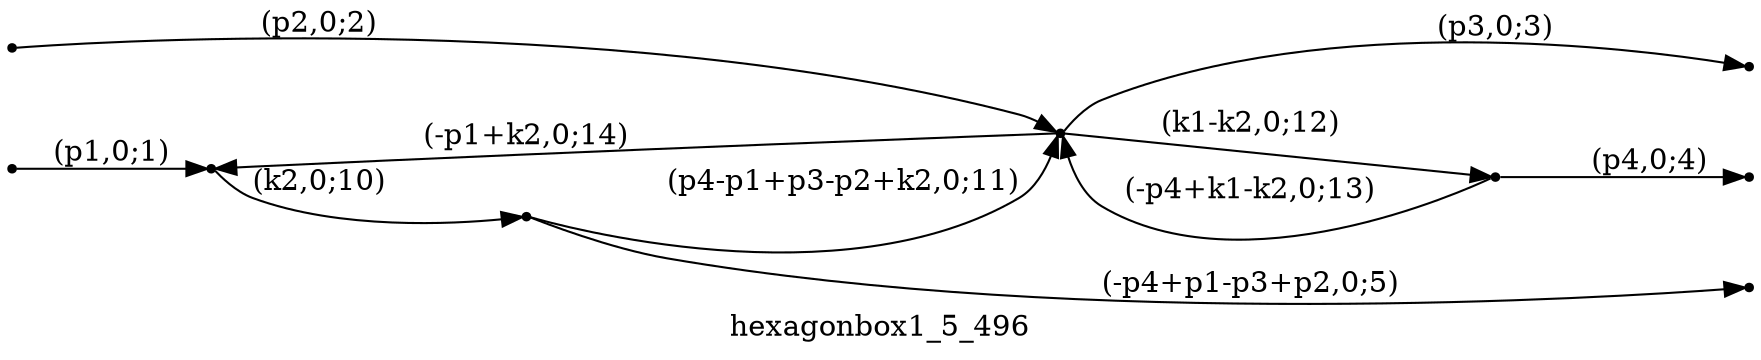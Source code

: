 digraph hexagonbox1_5_496 {
  label="hexagonbox1_5_496";
  rankdir="LR";
  subgraph edges {
    -1 -> 4 [label="(p1,0;1)"];
    -2 -> 3 [label="(p2,0;2)"];
    3 -> -3 [label="(p3,0;3)"];
    2 -> -4 [label="(p4,0;4)"];
    1 -> -5 [label="(-p4+p1-p3+p2,0;5)"];
    4 -> 1 [label="(k2,0;10)"];
    1 -> 3 [label="(p4-p1+p3-p2+k2,0;11)"];
    3 -> 2 [label="(k1-k2,0;12)"];
    2 -> 3 [label="(-p4+k1-k2,0;13)"];
    3 -> 4 [label="(-p1+k2,0;14)"];
  }
  subgraph incoming { rank="source"; -1; -2; }
  subgraph outgoing { rank="sink"; -3; -4; -5; }
-5 [shape=point];
-4 [shape=point];
-3 [shape=point];
-2 [shape=point];
-1 [shape=point];
1 [shape=point];
2 [shape=point];
3 [shape=point];
4 [shape=point];
}

